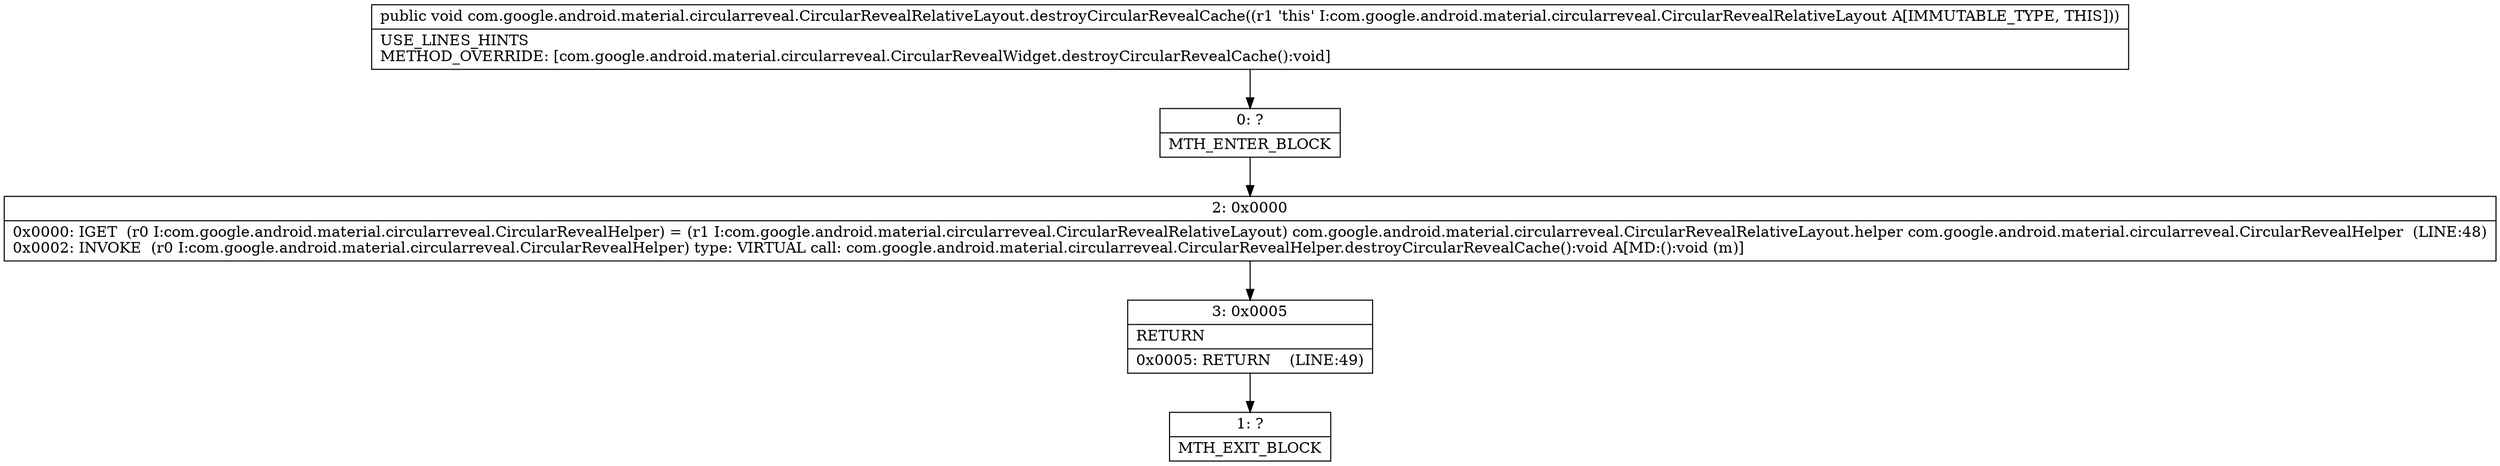 digraph "CFG forcom.google.android.material.circularreveal.CircularRevealRelativeLayout.destroyCircularRevealCache()V" {
Node_0 [shape=record,label="{0\:\ ?|MTH_ENTER_BLOCK\l}"];
Node_2 [shape=record,label="{2\:\ 0x0000|0x0000: IGET  (r0 I:com.google.android.material.circularreveal.CircularRevealHelper) = (r1 I:com.google.android.material.circularreveal.CircularRevealRelativeLayout) com.google.android.material.circularreveal.CircularRevealRelativeLayout.helper com.google.android.material.circularreveal.CircularRevealHelper  (LINE:48)\l0x0002: INVOKE  (r0 I:com.google.android.material.circularreveal.CircularRevealHelper) type: VIRTUAL call: com.google.android.material.circularreveal.CircularRevealHelper.destroyCircularRevealCache():void A[MD:():void (m)]\l}"];
Node_3 [shape=record,label="{3\:\ 0x0005|RETURN\l|0x0005: RETURN    (LINE:49)\l}"];
Node_1 [shape=record,label="{1\:\ ?|MTH_EXIT_BLOCK\l}"];
MethodNode[shape=record,label="{public void com.google.android.material.circularreveal.CircularRevealRelativeLayout.destroyCircularRevealCache((r1 'this' I:com.google.android.material.circularreveal.CircularRevealRelativeLayout A[IMMUTABLE_TYPE, THIS]))  | USE_LINES_HINTS\lMETHOD_OVERRIDE: [com.google.android.material.circularreveal.CircularRevealWidget.destroyCircularRevealCache():void]\l}"];
MethodNode -> Node_0;Node_0 -> Node_2;
Node_2 -> Node_3;
Node_3 -> Node_1;
}

